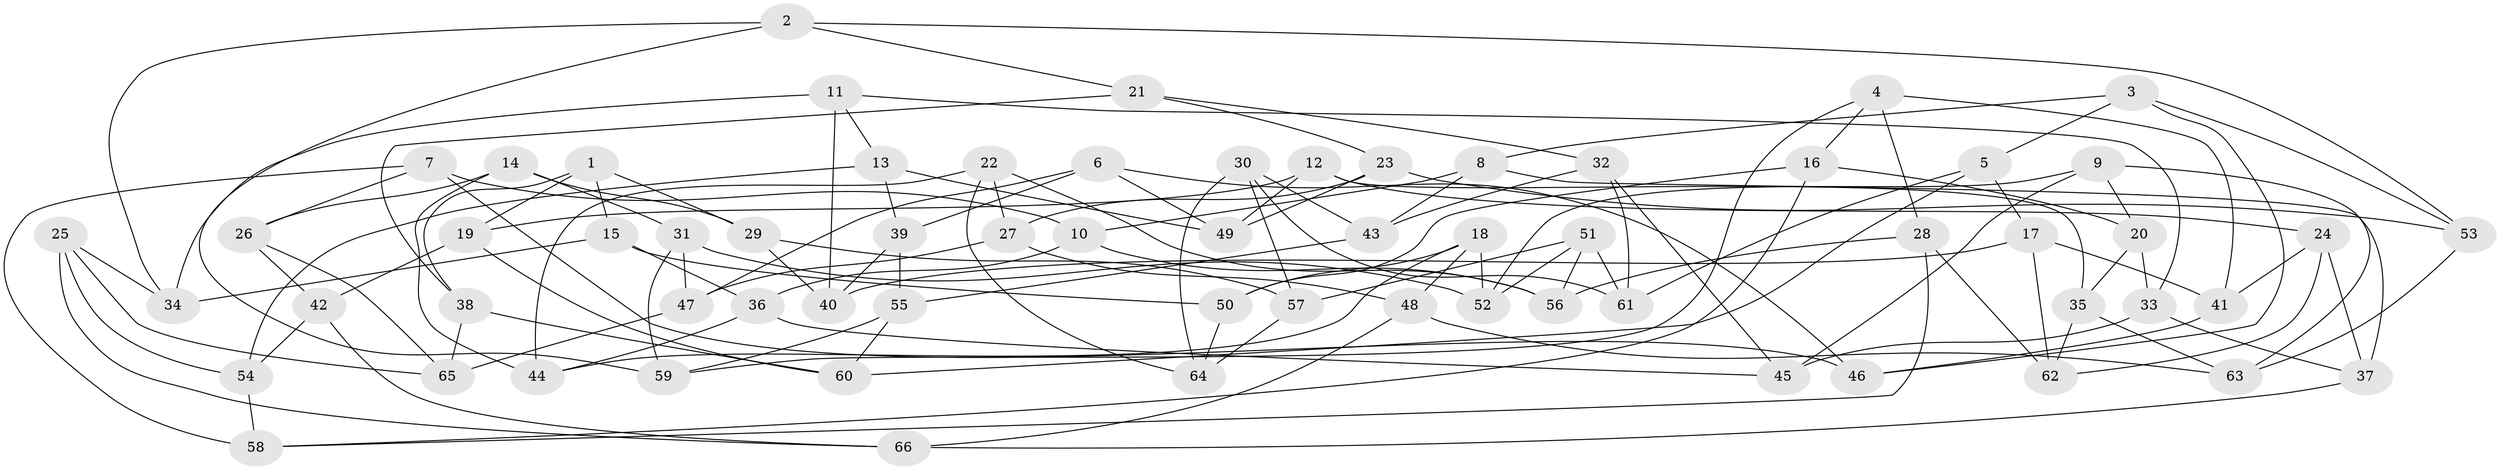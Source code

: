 // coarse degree distribution, {4: 0.325, 6: 0.575, 5: 0.075, 3: 0.025}
// Generated by graph-tools (version 1.1) at 2025/52/02/27/25 19:52:29]
// undirected, 66 vertices, 132 edges
graph export_dot {
graph [start="1"]
  node [color=gray90,style=filled];
  1;
  2;
  3;
  4;
  5;
  6;
  7;
  8;
  9;
  10;
  11;
  12;
  13;
  14;
  15;
  16;
  17;
  18;
  19;
  20;
  21;
  22;
  23;
  24;
  25;
  26;
  27;
  28;
  29;
  30;
  31;
  32;
  33;
  34;
  35;
  36;
  37;
  38;
  39;
  40;
  41;
  42;
  43;
  44;
  45;
  46;
  47;
  48;
  49;
  50;
  51;
  52;
  53;
  54;
  55;
  56;
  57;
  58;
  59;
  60;
  61;
  62;
  63;
  64;
  65;
  66;
  1 -- 15;
  1 -- 29;
  1 -- 19;
  1 -- 38;
  2 -- 21;
  2 -- 53;
  2 -- 59;
  2 -- 34;
  3 -- 46;
  3 -- 8;
  3 -- 53;
  3 -- 5;
  4 -- 41;
  4 -- 16;
  4 -- 59;
  4 -- 28;
  5 -- 60;
  5 -- 17;
  5 -- 61;
  6 -- 46;
  6 -- 39;
  6 -- 47;
  6 -- 49;
  7 -- 26;
  7 -- 46;
  7 -- 58;
  7 -- 10;
  8 -- 10;
  8 -- 43;
  8 -- 37;
  9 -- 52;
  9 -- 63;
  9 -- 45;
  9 -- 20;
  10 -- 56;
  10 -- 36;
  11 -- 33;
  11 -- 40;
  11 -- 34;
  11 -- 13;
  12 -- 24;
  12 -- 49;
  12 -- 19;
  12 -- 35;
  13 -- 49;
  13 -- 39;
  13 -- 54;
  14 -- 31;
  14 -- 29;
  14 -- 44;
  14 -- 26;
  15 -- 36;
  15 -- 34;
  15 -- 50;
  16 -- 58;
  16 -- 20;
  16 -- 50;
  17 -- 62;
  17 -- 41;
  17 -- 40;
  18 -- 44;
  18 -- 50;
  18 -- 48;
  18 -- 52;
  19 -- 60;
  19 -- 42;
  20 -- 35;
  20 -- 33;
  21 -- 32;
  21 -- 23;
  21 -- 38;
  22 -- 64;
  22 -- 44;
  22 -- 27;
  22 -- 56;
  23 -- 49;
  23 -- 53;
  23 -- 27;
  24 -- 37;
  24 -- 62;
  24 -- 41;
  25 -- 66;
  25 -- 54;
  25 -- 34;
  25 -- 65;
  26 -- 65;
  26 -- 42;
  27 -- 48;
  27 -- 47;
  28 -- 62;
  28 -- 58;
  28 -- 56;
  29 -- 40;
  29 -- 57;
  30 -- 61;
  30 -- 64;
  30 -- 57;
  30 -- 43;
  31 -- 59;
  31 -- 52;
  31 -- 47;
  32 -- 45;
  32 -- 61;
  32 -- 43;
  33 -- 37;
  33 -- 45;
  35 -- 63;
  35 -- 62;
  36 -- 45;
  36 -- 44;
  37 -- 66;
  38 -- 65;
  38 -- 60;
  39 -- 40;
  39 -- 55;
  41 -- 46;
  42 -- 54;
  42 -- 66;
  43 -- 55;
  47 -- 65;
  48 -- 66;
  48 -- 63;
  50 -- 64;
  51 -- 52;
  51 -- 56;
  51 -- 61;
  51 -- 57;
  53 -- 63;
  54 -- 58;
  55 -- 59;
  55 -- 60;
  57 -- 64;
}
